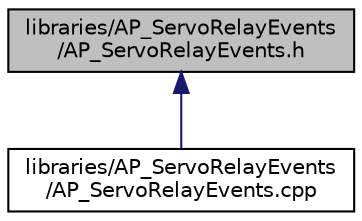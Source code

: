 digraph "libraries/AP_ServoRelayEvents/AP_ServoRelayEvents.h"
{
 // INTERACTIVE_SVG=YES
  edge [fontname="Helvetica",fontsize="10",labelfontname="Helvetica",labelfontsize="10"];
  node [fontname="Helvetica",fontsize="10",shape=record];
  Node1 [label="libraries/AP_ServoRelayEvents\l/AP_ServoRelayEvents.h",height=0.2,width=0.4,color="black", fillcolor="grey75", style="filled" fontcolor="black"];
  Node1 -> Node2 [dir="back",color="midnightblue",fontsize="10",style="solid",fontname="Helvetica"];
  Node2 [label="libraries/AP_ServoRelayEvents\l/AP_ServoRelayEvents.cpp",height=0.2,width=0.4,color="black", fillcolor="white", style="filled",URL="$AP__ServoRelayEvents_8cpp.html"];
}

